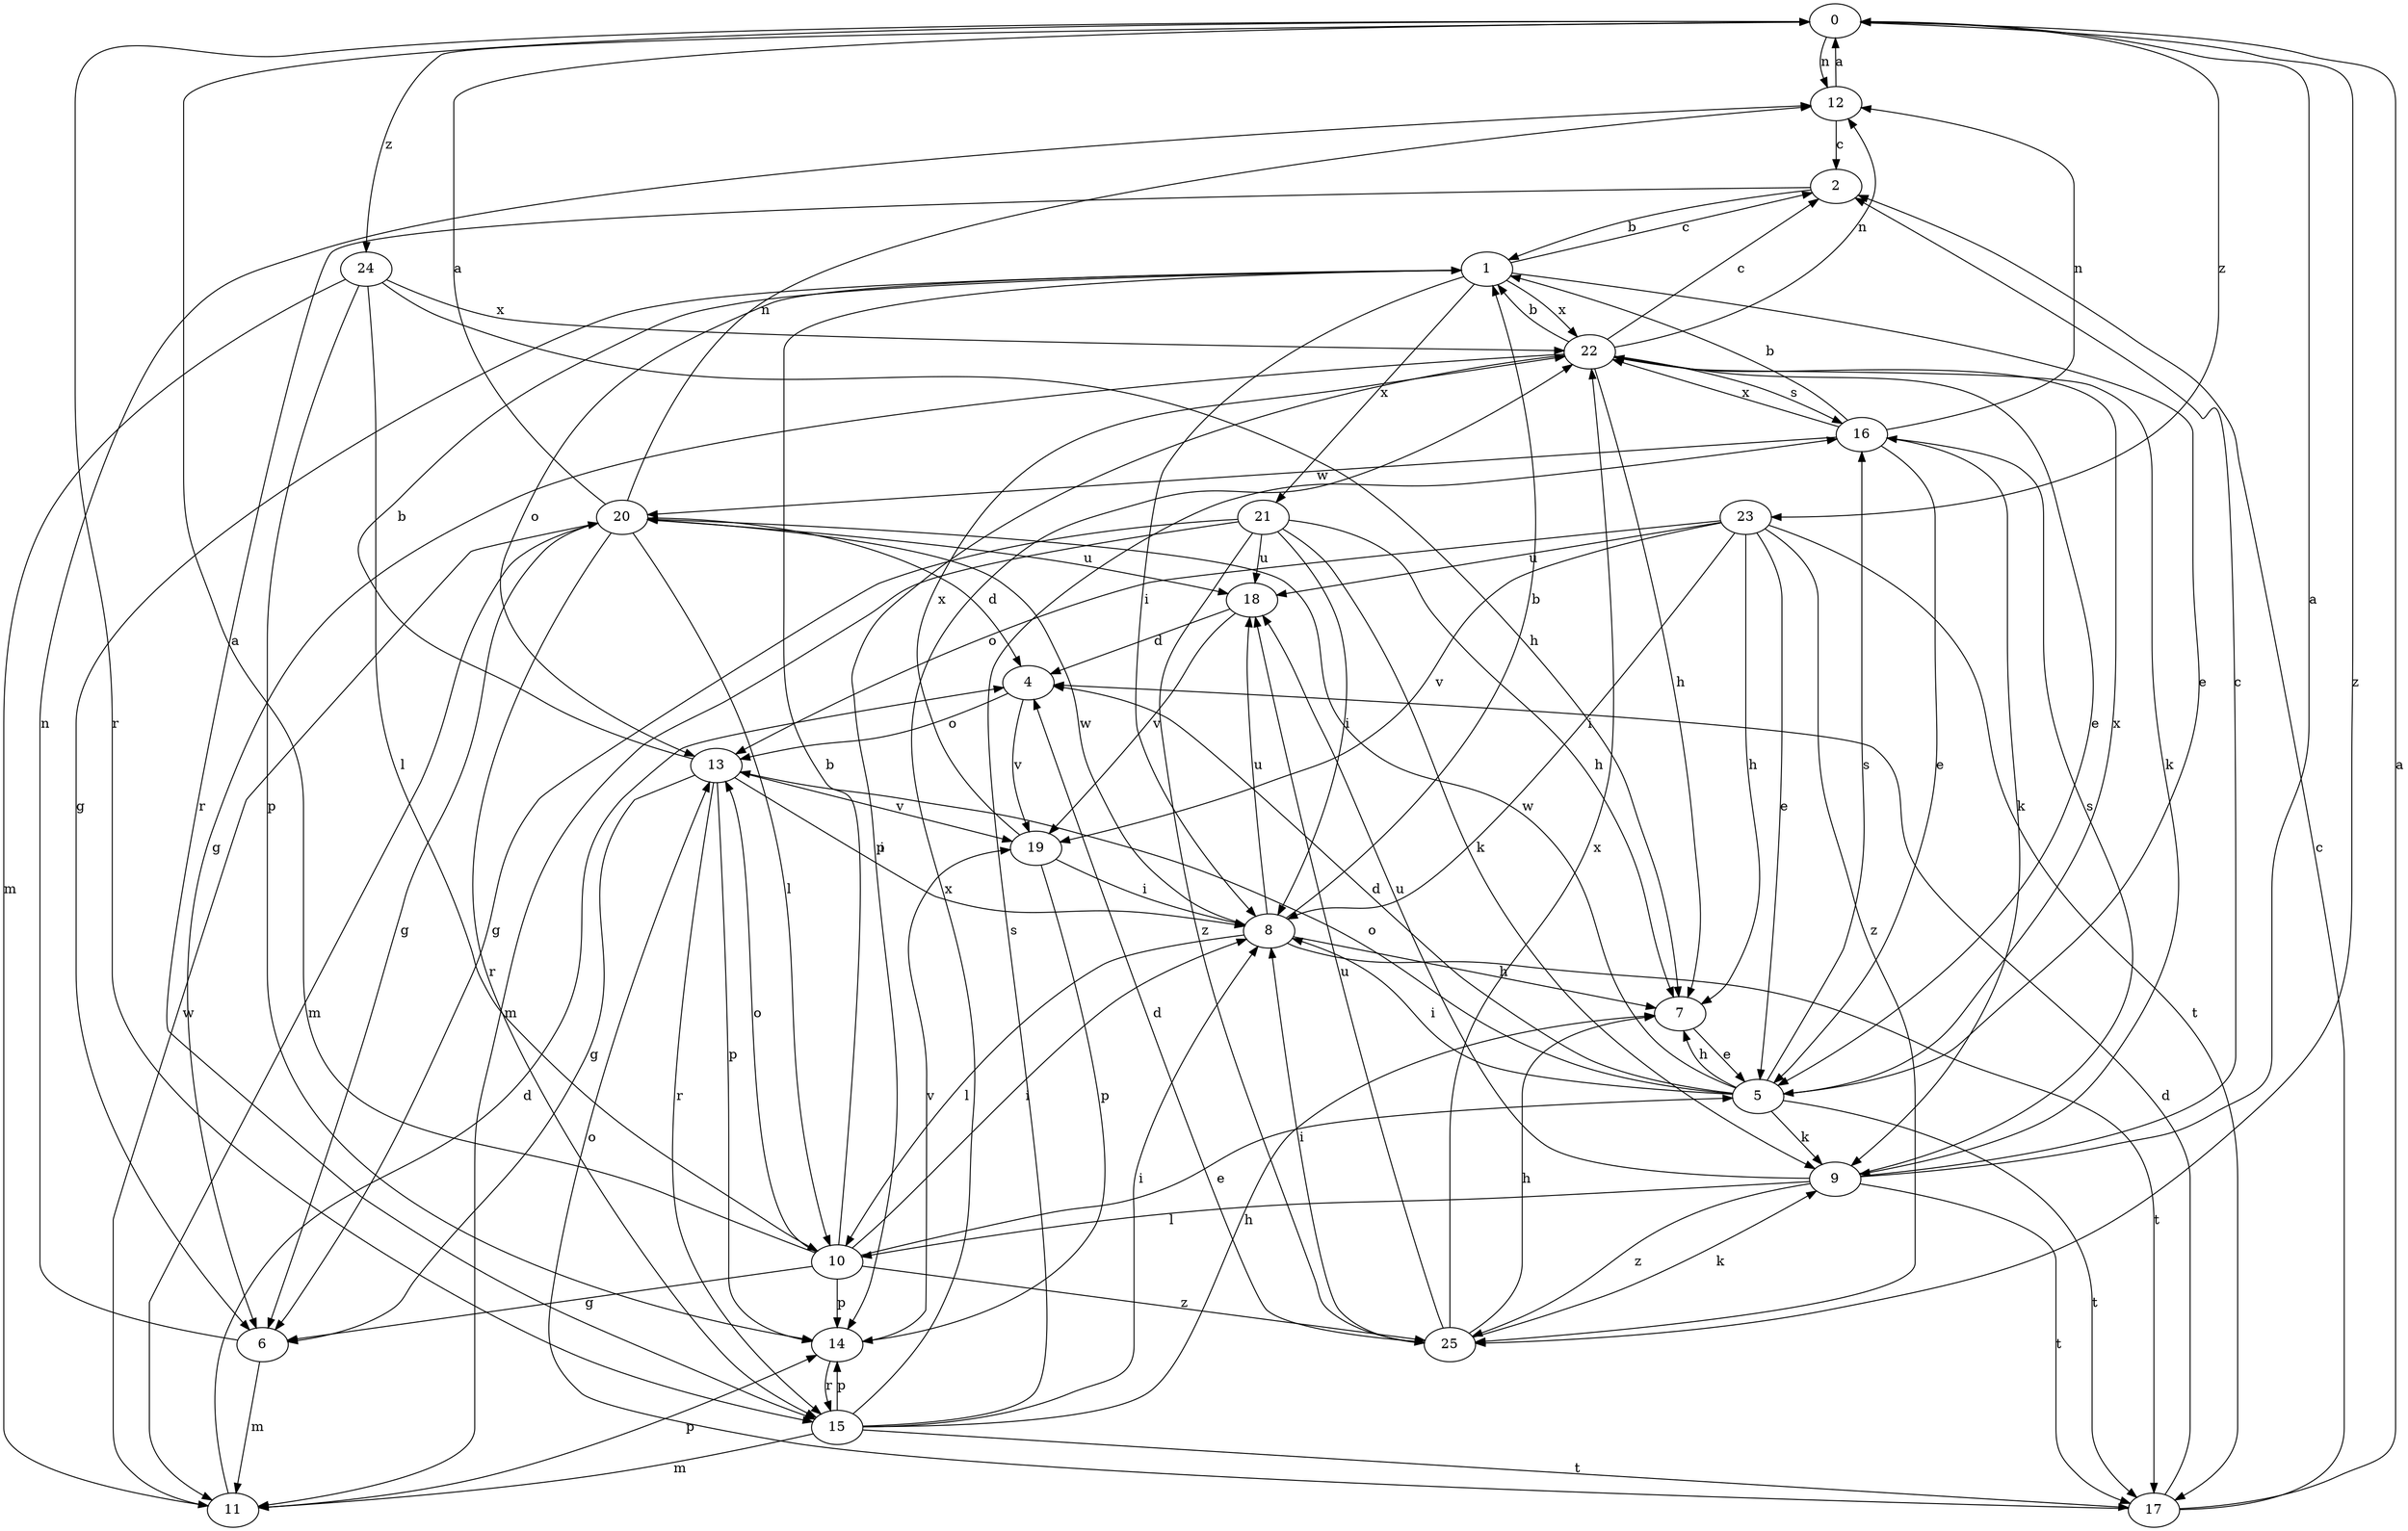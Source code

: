strict digraph  {
0;
1;
2;
4;
5;
6;
7;
8;
9;
10;
11;
12;
13;
14;
15;
16;
17;
18;
19;
20;
21;
22;
23;
24;
25;
0 -> 12  [label=n];
0 -> 15  [label=r];
0 -> 23  [label=z];
0 -> 24  [label=z];
0 -> 25  [label=z];
1 -> 2  [label=c];
1 -> 5  [label=e];
1 -> 6  [label=g];
1 -> 8  [label=i];
1 -> 13  [label=o];
1 -> 21  [label=x];
1 -> 22  [label=x];
2 -> 1  [label=b];
2 -> 15  [label=r];
4 -> 13  [label=o];
4 -> 19  [label=v];
5 -> 4  [label=d];
5 -> 7  [label=h];
5 -> 8  [label=i];
5 -> 9  [label=k];
5 -> 13  [label=o];
5 -> 16  [label=s];
5 -> 17  [label=t];
5 -> 20  [label=w];
5 -> 22  [label=x];
6 -> 11  [label=m];
6 -> 12  [label=n];
7 -> 5  [label=e];
8 -> 1  [label=b];
8 -> 7  [label=h];
8 -> 10  [label=l];
8 -> 17  [label=t];
8 -> 18  [label=u];
8 -> 20  [label=w];
9 -> 0  [label=a];
9 -> 2  [label=c];
9 -> 10  [label=l];
9 -> 16  [label=s];
9 -> 17  [label=t];
9 -> 18  [label=u];
9 -> 25  [label=z];
10 -> 0  [label=a];
10 -> 1  [label=b];
10 -> 5  [label=e];
10 -> 6  [label=g];
10 -> 8  [label=i];
10 -> 13  [label=o];
10 -> 14  [label=p];
10 -> 25  [label=z];
11 -> 4  [label=d];
11 -> 14  [label=p];
11 -> 20  [label=w];
12 -> 0  [label=a];
12 -> 2  [label=c];
13 -> 1  [label=b];
13 -> 6  [label=g];
13 -> 8  [label=i];
13 -> 14  [label=p];
13 -> 15  [label=r];
13 -> 19  [label=v];
14 -> 15  [label=r];
14 -> 19  [label=v];
15 -> 7  [label=h];
15 -> 8  [label=i];
15 -> 11  [label=m];
15 -> 14  [label=p];
15 -> 16  [label=s];
15 -> 17  [label=t];
15 -> 22  [label=x];
16 -> 1  [label=b];
16 -> 5  [label=e];
16 -> 9  [label=k];
16 -> 12  [label=n];
16 -> 20  [label=w];
16 -> 22  [label=x];
17 -> 0  [label=a];
17 -> 2  [label=c];
17 -> 4  [label=d];
17 -> 13  [label=o];
18 -> 4  [label=d];
18 -> 19  [label=v];
19 -> 8  [label=i];
19 -> 14  [label=p];
19 -> 22  [label=x];
20 -> 0  [label=a];
20 -> 4  [label=d];
20 -> 6  [label=g];
20 -> 10  [label=l];
20 -> 11  [label=m];
20 -> 12  [label=n];
20 -> 15  [label=r];
20 -> 18  [label=u];
21 -> 6  [label=g];
21 -> 7  [label=h];
21 -> 8  [label=i];
21 -> 9  [label=k];
21 -> 11  [label=m];
21 -> 18  [label=u];
21 -> 25  [label=z];
22 -> 1  [label=b];
22 -> 2  [label=c];
22 -> 5  [label=e];
22 -> 6  [label=g];
22 -> 7  [label=h];
22 -> 9  [label=k];
22 -> 12  [label=n];
22 -> 14  [label=p];
22 -> 16  [label=s];
23 -> 5  [label=e];
23 -> 7  [label=h];
23 -> 8  [label=i];
23 -> 13  [label=o];
23 -> 17  [label=t];
23 -> 18  [label=u];
23 -> 19  [label=v];
23 -> 25  [label=z];
24 -> 7  [label=h];
24 -> 10  [label=l];
24 -> 11  [label=m];
24 -> 14  [label=p];
24 -> 22  [label=x];
25 -> 4  [label=d];
25 -> 7  [label=h];
25 -> 8  [label=i];
25 -> 9  [label=k];
25 -> 18  [label=u];
25 -> 22  [label=x];
}
